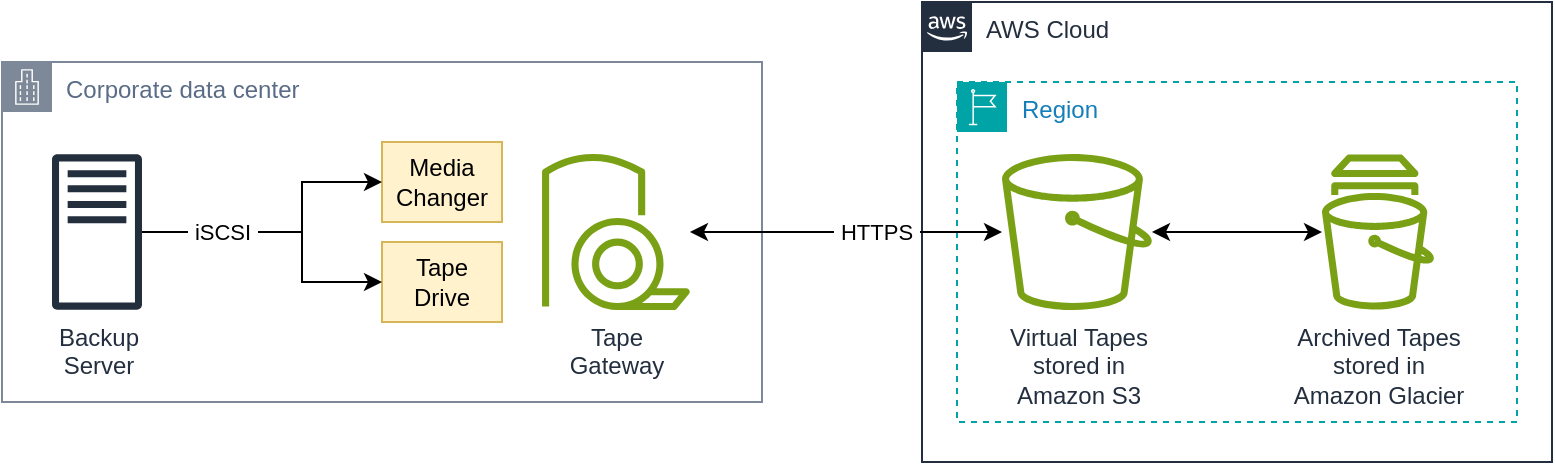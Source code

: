<mxfile version="26.0.4">
  <diagram name="Page-1" id="LlP8LkS9NHbPfx9gnegO">
    <mxGraphModel dx="1114" dy="1198" grid="1" gridSize="10" guides="1" tooltips="1" connect="1" arrows="1" fold="1" page="1" pageScale="1" pageWidth="850" pageHeight="1100" math="0" shadow="0">
      <root>
        <mxCell id="0" />
        <mxCell id="1" parent="0" />
        <mxCell id="UZ564Zmzt5k6VVvAVB_R-1" value="Corporate data center" style="points=[[0,0],[0.25,0],[0.5,0],[0.75,0],[1,0],[1,0.25],[1,0.5],[1,0.75],[1,1],[0.75,1],[0.5,1],[0.25,1],[0,1],[0,0.75],[0,0.5],[0,0.25]];outlineConnect=0;gradientColor=none;html=1;whiteSpace=wrap;fontSize=12;fontStyle=0;container=1;pointerEvents=0;collapsible=0;recursiveResize=0;shape=mxgraph.aws4.group;grIcon=mxgraph.aws4.group_corporate_data_center;strokeColor=#7D8998;fillColor=none;verticalAlign=top;align=left;spacingLeft=30;fontColor=#5A6C86;dashed=0;" vertex="1" parent="1">
          <mxGeometry x="40" y="390" width="380" height="170" as="geometry" />
        </mxCell>
        <mxCell id="UZ564Zmzt5k6VVvAVB_R-11" value="Media&lt;div&gt;Changer&lt;/div&gt;" style="whiteSpace=wrap;html=1;fillColor=#fff2cc;strokeColor=#d6b656;" vertex="1" parent="UZ564Zmzt5k6VVvAVB_R-1">
          <mxGeometry x="190" y="40" width="60" height="40" as="geometry" />
        </mxCell>
        <mxCell id="UZ564Zmzt5k6VVvAVB_R-12" value="Tape&lt;div&gt;Drive&lt;/div&gt;" style="whiteSpace=wrap;html=1;fillColor=#fff2cc;strokeColor=#d6b656;" vertex="1" parent="UZ564Zmzt5k6VVvAVB_R-1">
          <mxGeometry x="190" y="90" width="60" height="40" as="geometry" />
        </mxCell>
        <mxCell id="UZ564Zmzt5k6VVvAVB_R-15" value="Tape&lt;div&gt;Gateway&lt;/div&gt;" style="sketch=0;outlineConnect=0;fontColor=#232F3E;gradientColor=none;fillColor=#7AA116;strokeColor=none;dashed=0;verticalLabelPosition=bottom;verticalAlign=top;align=center;html=1;fontSize=12;fontStyle=0;aspect=fixed;pointerEvents=1;shape=mxgraph.aws4.tape_gateway;" vertex="1" parent="UZ564Zmzt5k6VVvAVB_R-1">
          <mxGeometry x="270" y="46" width="74" height="78" as="geometry" />
        </mxCell>
        <mxCell id="UZ564Zmzt5k6VVvAVB_R-3" value="AWS Cloud" style="points=[[0,0],[0.25,0],[0.5,0],[0.75,0],[1,0],[1,0.25],[1,0.5],[1,0.75],[1,1],[0.75,1],[0.5,1],[0.25,1],[0,1],[0,0.75],[0,0.5],[0,0.25]];outlineConnect=0;gradientColor=none;html=1;whiteSpace=wrap;fontSize=12;fontStyle=0;container=1;pointerEvents=0;collapsible=0;recursiveResize=0;shape=mxgraph.aws4.group;grIcon=mxgraph.aws4.group_aws_cloud_alt;strokeColor=#232F3E;fillColor=none;verticalAlign=top;align=left;spacingLeft=30;fontColor=#232F3E;dashed=0;" vertex="1" parent="1">
          <mxGeometry x="500" y="360" width="315" height="230" as="geometry" />
        </mxCell>
        <mxCell id="UZ564Zmzt5k6VVvAVB_R-4" value="Region" style="points=[[0,0],[0.25,0],[0.5,0],[0.75,0],[1,0],[1,0.25],[1,0.5],[1,0.75],[1,1],[0.75,1],[0.5,1],[0.25,1],[0,1],[0,0.75],[0,0.5],[0,0.25]];outlineConnect=0;gradientColor=none;html=1;whiteSpace=wrap;fontSize=12;fontStyle=0;container=1;pointerEvents=0;collapsible=0;recursiveResize=0;shape=mxgraph.aws4.group;grIcon=mxgraph.aws4.group_region;strokeColor=#00A4A6;fillColor=none;verticalAlign=top;align=left;spacingLeft=30;fontColor=#147EBA;dashed=1;" vertex="1" parent="UZ564Zmzt5k6VVvAVB_R-3">
          <mxGeometry x="17.5" y="40" width="280" height="170" as="geometry" />
        </mxCell>
        <mxCell id="UZ564Zmzt5k6VVvAVB_R-5" value="Virtual Tapes&lt;div&gt;stored in&lt;/div&gt;&lt;div&gt;Amazon S3&lt;/div&gt;" style="sketch=0;outlineConnect=0;fontColor=#232F3E;gradientColor=none;fillColor=#7AA116;strokeColor=none;dashed=0;verticalLabelPosition=bottom;verticalAlign=top;align=center;html=1;fontSize=12;fontStyle=0;aspect=fixed;pointerEvents=1;shape=mxgraph.aws4.bucket;labelPosition=center;spacingLeft=0;" vertex="1" parent="UZ564Zmzt5k6VVvAVB_R-4">
          <mxGeometry x="22.5" y="36" width="75" height="78" as="geometry" />
        </mxCell>
        <mxCell id="UZ564Zmzt5k6VVvAVB_R-6" value="Archived Tapes&lt;div&gt;stored in&lt;/div&gt;&lt;div&gt;Amazon Glacier&lt;/div&gt;" style="sketch=0;outlineConnect=0;fontColor=#232F3E;gradientColor=none;fillColor=#7AA116;strokeColor=none;dashed=0;verticalLabelPosition=bottom;verticalAlign=top;align=center;html=1;fontSize=12;fontStyle=0;aspect=fixed;pointerEvents=1;shape=mxgraph.aws4.snapshot;" vertex="1" parent="UZ564Zmzt5k6VVvAVB_R-4">
          <mxGeometry x="182.5" y="36" width="56" height="78" as="geometry" />
        </mxCell>
        <mxCell id="UZ564Zmzt5k6VVvAVB_R-7" style="edgeStyle=orthogonalEdgeStyle;rounded=0;orthogonalLoop=1;jettySize=auto;html=1;startArrow=classic;startFill=1;" edge="1" parent="UZ564Zmzt5k6VVvAVB_R-4" source="UZ564Zmzt5k6VVvAVB_R-5" target="UZ564Zmzt5k6VVvAVB_R-6">
          <mxGeometry relative="1" as="geometry" />
        </mxCell>
        <mxCell id="UZ564Zmzt5k6VVvAVB_R-13" style="edgeStyle=orthogonalEdgeStyle;rounded=0;orthogonalLoop=1;jettySize=auto;html=1;" edge="1" parent="1" source="UZ564Zmzt5k6VVvAVB_R-9" target="UZ564Zmzt5k6VVvAVB_R-11">
          <mxGeometry relative="1" as="geometry">
            <Array as="points">
              <mxPoint x="190" y="475" />
              <mxPoint x="190" y="450" />
            </Array>
          </mxGeometry>
        </mxCell>
        <mxCell id="UZ564Zmzt5k6VVvAVB_R-14" value="&amp;nbsp;iSCSI&amp;nbsp;" style="edgeStyle=orthogonalEdgeStyle;rounded=0;orthogonalLoop=1;jettySize=auto;html=1;" edge="1" parent="1" source="UZ564Zmzt5k6VVvAVB_R-9" target="UZ564Zmzt5k6VVvAVB_R-12">
          <mxGeometry x="-0.448" relative="1" as="geometry">
            <Array as="points">
              <mxPoint x="190" y="475" />
              <mxPoint x="190" y="500" />
            </Array>
            <mxPoint as="offset" />
          </mxGeometry>
        </mxCell>
        <mxCell id="UZ564Zmzt5k6VVvAVB_R-9" value="Backup&lt;div&gt;Server&lt;/div&gt;" style="sketch=0;outlineConnect=0;fontColor=#232F3E;gradientColor=none;fillColor=#232F3D;strokeColor=none;dashed=0;verticalLabelPosition=bottom;verticalAlign=top;align=center;html=1;fontSize=12;fontStyle=0;aspect=fixed;pointerEvents=1;shape=mxgraph.aws4.traditional_server;" vertex="1" parent="1">
          <mxGeometry x="65" y="436" width="45" height="78" as="geometry" />
        </mxCell>
        <mxCell id="UZ564Zmzt5k6VVvAVB_R-10" value="&amp;nbsp;HTTPS&amp;nbsp;" style="edgeStyle=orthogonalEdgeStyle;rounded=0;orthogonalLoop=1;jettySize=auto;html=1;startArrow=classic;startFill=1;" edge="1" parent="1" source="UZ564Zmzt5k6VVvAVB_R-15" target="UZ564Zmzt5k6VVvAVB_R-5">
          <mxGeometry x="0.2" relative="1" as="geometry">
            <mxPoint x="315" y="475.1" as="sourcePoint" />
            <mxPoint as="offset" />
          </mxGeometry>
        </mxCell>
      </root>
    </mxGraphModel>
  </diagram>
</mxfile>
